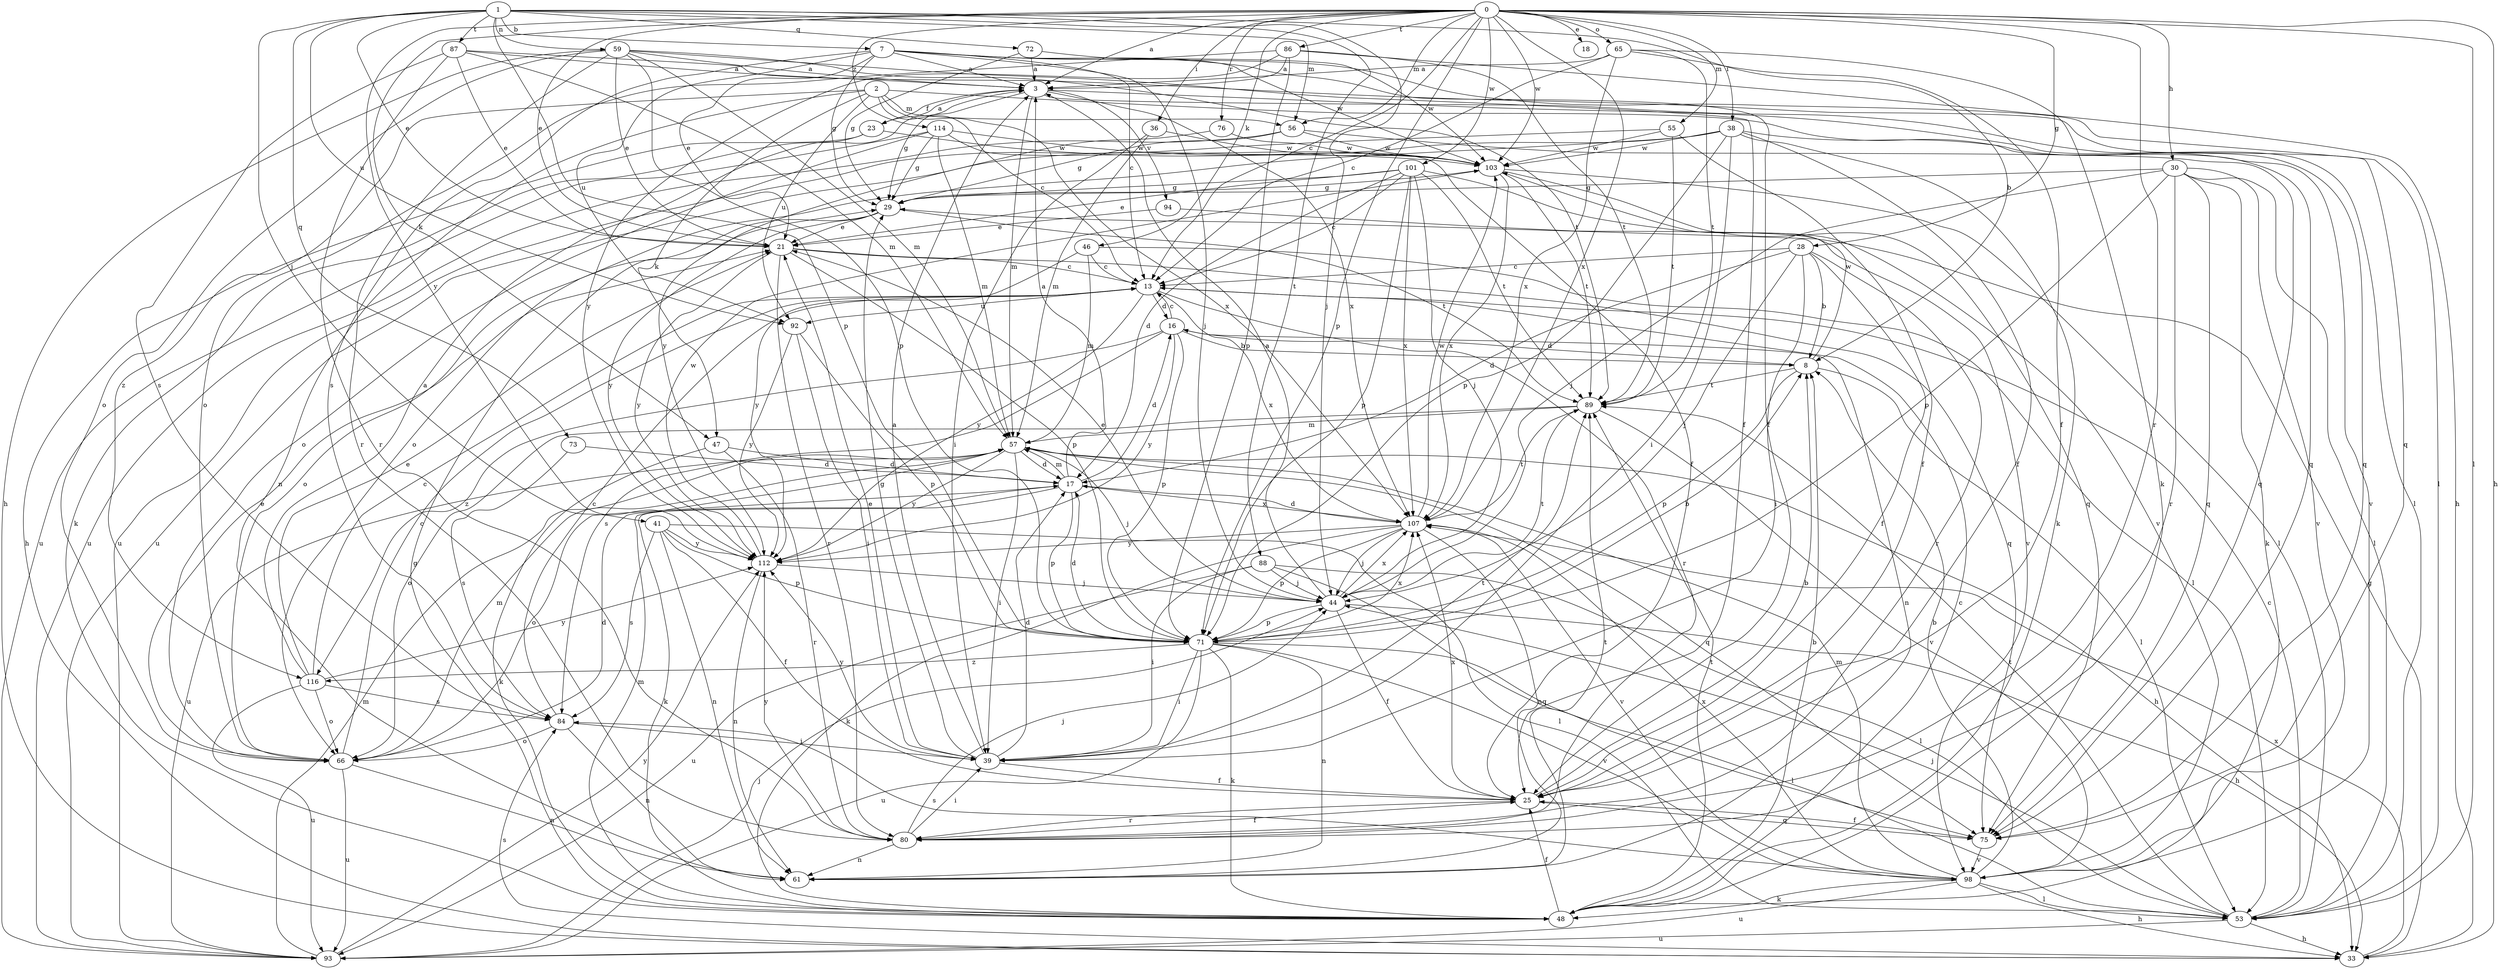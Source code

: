 strict digraph  {
0;
1;
2;
3;
7;
8;
13;
16;
17;
18;
21;
23;
25;
28;
29;
30;
33;
36;
38;
39;
41;
44;
46;
47;
48;
53;
55;
56;
57;
59;
61;
65;
66;
71;
72;
73;
75;
76;
80;
84;
86;
87;
88;
89;
92;
93;
94;
98;
101;
103;
107;
112;
114;
116;
0 -> 3  [label=a];
0 -> 13  [label=c];
0 -> 18  [label=e];
0 -> 21  [label=e];
0 -> 28  [label=g];
0 -> 30  [label=h];
0 -> 33  [label=h];
0 -> 36  [label=i];
0 -> 38  [label=i];
0 -> 46  [label=k];
0 -> 47  [label=k];
0 -> 53  [label=l];
0 -> 55  [label=m];
0 -> 56  [label=m];
0 -> 65  [label=o];
0 -> 71  [label=p];
0 -> 76  [label=r];
0 -> 80  [label=r];
0 -> 86  [label=t];
0 -> 101  [label=w];
0 -> 103  [label=w];
0 -> 107  [label=x];
0 -> 112  [label=y];
0 -> 114  [label=z];
1 -> 7  [label=b];
1 -> 8  [label=b];
1 -> 21  [label=e];
1 -> 41  [label=j];
1 -> 44  [label=j];
1 -> 56  [label=m];
1 -> 59  [label=n];
1 -> 71  [label=p];
1 -> 72  [label=q];
1 -> 73  [label=q];
1 -> 87  [label=t];
1 -> 88  [label=t];
1 -> 92  [label=u];
2 -> 13  [label=c];
2 -> 47  [label=k];
2 -> 56  [label=m];
2 -> 61  [label=n];
2 -> 75  [label=q];
2 -> 92  [label=u];
2 -> 107  [label=x];
2 -> 116  [label=z];
3 -> 23  [label=f];
3 -> 29  [label=g];
3 -> 53  [label=l];
3 -> 57  [label=m];
3 -> 75  [label=q];
3 -> 94  [label=v];
3 -> 107  [label=x];
7 -> 3  [label=a];
7 -> 13  [label=c];
7 -> 21  [label=e];
7 -> 25  [label=f];
7 -> 29  [label=g];
7 -> 44  [label=j];
7 -> 53  [label=l];
7 -> 84  [label=s];
7 -> 92  [label=u];
7 -> 103  [label=w];
8 -> 16  [label=d];
8 -> 53  [label=l];
8 -> 71  [label=p];
8 -> 89  [label=t];
8 -> 103  [label=w];
13 -> 16  [label=d];
13 -> 80  [label=r];
13 -> 92  [label=u];
13 -> 107  [label=x];
13 -> 112  [label=y];
16 -> 8  [label=b];
16 -> 13  [label=c];
16 -> 61  [label=n];
16 -> 71  [label=p];
16 -> 84  [label=s];
16 -> 112  [label=y];
16 -> 116  [label=z];
17 -> 3  [label=a];
17 -> 16  [label=d];
17 -> 48  [label=k];
17 -> 57  [label=m];
17 -> 66  [label=o];
17 -> 71  [label=p];
17 -> 107  [label=x];
21 -> 13  [label=c];
21 -> 71  [label=p];
21 -> 75  [label=q];
21 -> 80  [label=r];
21 -> 112  [label=y];
23 -> 3  [label=a];
23 -> 33  [label=h];
23 -> 48  [label=k];
23 -> 103  [label=w];
25 -> 8  [label=b];
25 -> 75  [label=q];
25 -> 80  [label=r];
25 -> 107  [label=x];
28 -> 8  [label=b];
28 -> 13  [label=c];
28 -> 17  [label=d];
28 -> 25  [label=f];
28 -> 39  [label=i];
28 -> 44  [label=j];
28 -> 80  [label=r];
29 -> 21  [label=e];
29 -> 66  [label=o];
29 -> 89  [label=t];
29 -> 112  [label=y];
30 -> 29  [label=g];
30 -> 44  [label=j];
30 -> 48  [label=k];
30 -> 53  [label=l];
30 -> 71  [label=p];
30 -> 75  [label=q];
30 -> 80  [label=r];
30 -> 98  [label=v];
33 -> 29  [label=g];
33 -> 84  [label=s];
33 -> 107  [label=x];
36 -> 39  [label=i];
36 -> 57  [label=m];
36 -> 103  [label=w];
38 -> 25  [label=f];
38 -> 39  [label=i];
38 -> 48  [label=k];
38 -> 66  [label=o];
38 -> 71  [label=p];
38 -> 93  [label=u];
38 -> 98  [label=v];
38 -> 103  [label=w];
39 -> 3  [label=a];
39 -> 17  [label=d];
39 -> 21  [label=e];
39 -> 25  [label=f];
39 -> 29  [label=g];
39 -> 89  [label=t];
39 -> 112  [label=y];
41 -> 25  [label=f];
41 -> 53  [label=l];
41 -> 61  [label=n];
41 -> 71  [label=p];
41 -> 84  [label=s];
41 -> 112  [label=y];
44 -> 3  [label=a];
44 -> 21  [label=e];
44 -> 25  [label=f];
44 -> 33  [label=h];
44 -> 71  [label=p];
44 -> 89  [label=t];
44 -> 107  [label=x];
46 -> 13  [label=c];
46 -> 53  [label=l];
46 -> 57  [label=m];
46 -> 112  [label=y];
47 -> 17  [label=d];
47 -> 48  [label=k];
47 -> 80  [label=r];
48 -> 8  [label=b];
48 -> 13  [label=c];
48 -> 25  [label=f];
48 -> 29  [label=g];
48 -> 57  [label=m];
48 -> 89  [label=t];
53 -> 13  [label=c];
53 -> 33  [label=h];
53 -> 44  [label=j];
53 -> 89  [label=t];
53 -> 93  [label=u];
55 -> 25  [label=f];
55 -> 89  [label=t];
55 -> 93  [label=u];
55 -> 103  [label=w];
56 -> 29  [label=g];
56 -> 75  [label=q];
56 -> 93  [label=u];
56 -> 103  [label=w];
57 -> 17  [label=d];
57 -> 33  [label=h];
57 -> 39  [label=i];
57 -> 44  [label=j];
57 -> 75  [label=q];
57 -> 93  [label=u];
57 -> 112  [label=y];
59 -> 3  [label=a];
59 -> 21  [label=e];
59 -> 25  [label=f];
59 -> 33  [label=h];
59 -> 57  [label=m];
59 -> 66  [label=o];
59 -> 71  [label=p];
59 -> 80  [label=r];
59 -> 89  [label=t];
61 -> 89  [label=t];
65 -> 3  [label=a];
65 -> 13  [label=c];
65 -> 25  [label=f];
65 -> 48  [label=k];
65 -> 89  [label=t];
65 -> 107  [label=x];
66 -> 13  [label=c];
66 -> 17  [label=d];
66 -> 21  [label=e];
66 -> 57  [label=m];
66 -> 61  [label=n];
66 -> 93  [label=u];
71 -> 8  [label=b];
71 -> 17  [label=d];
71 -> 39  [label=i];
71 -> 48  [label=k];
71 -> 53  [label=l];
71 -> 61  [label=n];
71 -> 93  [label=u];
71 -> 98  [label=v];
71 -> 107  [label=x];
71 -> 116  [label=z];
72 -> 3  [label=a];
72 -> 29  [label=g];
72 -> 103  [label=w];
73 -> 17  [label=d];
73 -> 84  [label=s];
75 -> 25  [label=f];
75 -> 98  [label=v];
76 -> 103  [label=w];
76 -> 112  [label=y];
80 -> 25  [label=f];
80 -> 39  [label=i];
80 -> 44  [label=j];
80 -> 61  [label=n];
80 -> 112  [label=y];
84 -> 13  [label=c];
84 -> 39  [label=i];
84 -> 61  [label=n];
84 -> 66  [label=o];
86 -> 3  [label=a];
86 -> 33  [label=h];
86 -> 66  [label=o];
86 -> 71  [label=p];
86 -> 89  [label=t];
86 -> 112  [label=y];
87 -> 3  [label=a];
87 -> 21  [label=e];
87 -> 57  [label=m];
87 -> 75  [label=q];
87 -> 80  [label=r];
87 -> 84  [label=s];
88 -> 39  [label=i];
88 -> 44  [label=j];
88 -> 53  [label=l];
88 -> 75  [label=q];
88 -> 93  [label=u];
89 -> 57  [label=m];
89 -> 66  [label=o];
89 -> 98  [label=v];
92 -> 39  [label=i];
92 -> 71  [label=p];
92 -> 112  [label=y];
93 -> 44  [label=j];
93 -> 57  [label=m];
93 -> 112  [label=y];
94 -> 21  [label=e];
94 -> 98  [label=v];
98 -> 8  [label=b];
98 -> 33  [label=h];
98 -> 48  [label=k];
98 -> 53  [label=l];
98 -> 57  [label=m];
98 -> 84  [label=s];
98 -> 93  [label=u];
98 -> 107  [label=x];
101 -> 13  [label=c];
101 -> 17  [label=d];
101 -> 21  [label=e];
101 -> 29  [label=g];
101 -> 44  [label=j];
101 -> 71  [label=p];
101 -> 89  [label=t];
101 -> 98  [label=v];
101 -> 107  [label=x];
103 -> 29  [label=g];
103 -> 53  [label=l];
103 -> 75  [label=q];
103 -> 89  [label=t];
103 -> 107  [label=x];
107 -> 17  [label=d];
107 -> 44  [label=j];
107 -> 48  [label=k];
107 -> 61  [label=n];
107 -> 71  [label=p];
107 -> 89  [label=t];
107 -> 98  [label=v];
107 -> 103  [label=w];
107 -> 112  [label=y];
112 -> 44  [label=j];
112 -> 61  [label=n];
112 -> 103  [label=w];
114 -> 25  [label=f];
114 -> 29  [label=g];
114 -> 57  [label=m];
114 -> 66  [label=o];
114 -> 93  [label=u];
114 -> 103  [label=w];
116 -> 3  [label=a];
116 -> 13  [label=c];
116 -> 21  [label=e];
116 -> 66  [label=o];
116 -> 84  [label=s];
116 -> 93  [label=u];
116 -> 112  [label=y];
}
